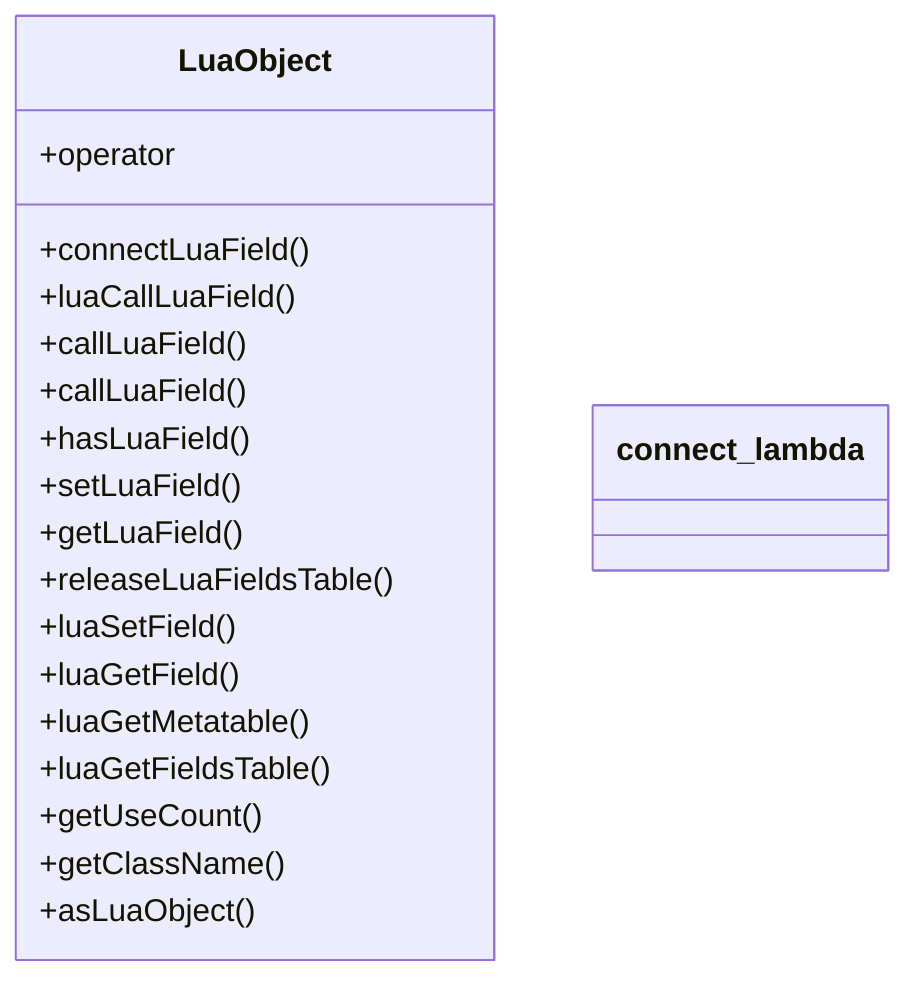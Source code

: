 classDiagram
    class LuaObject {
        +connectLuaField()
        +luaCallLuaField()
        +callLuaField()
        +callLuaField()
        +hasLuaField()
        +setLuaField()
        +getLuaField()
        +releaseLuaFieldsTable()
        +luaSetField()
        +luaGetField()
        +luaGetMetatable()
        +luaGetFieldsTable()
        +getUseCount()
        +getClassName()
        +asLuaObject()
        +operator
    }
    class connect_lambda {
    }
    class connect_lambda {
    }